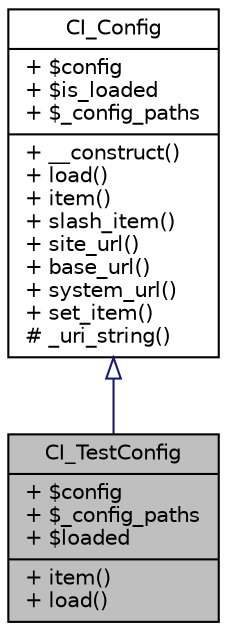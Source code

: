 digraph "CI_TestConfig"
{
 // LATEX_PDF_SIZE
  edge [fontname="Helvetica",fontsize="10",labelfontname="Helvetica",labelfontsize="10"];
  node [fontname="Helvetica",fontsize="10",shape=record];
  Node2 [label="{CI_TestConfig\n|+ $config\l+ $_config_paths\l+ $loaded\l|+ item()\l+ load()\l}",height=0.2,width=0.4,color="black", fillcolor="grey75", style="filled", fontcolor="black",tooltip=" "];
  Node3 -> Node2 [dir="back",color="midnightblue",fontsize="10",style="solid",arrowtail="onormal",fontname="Helvetica"];
  Node3 [label="{CI_Config\n|+ $config\l+ $is_loaded\l+ $_config_paths\l|+ __construct()\l+ load()\l+ item()\l+ slash_item()\l+ site_url()\l+ base_url()\l+ system_url()\l+ set_item()\l# _uri_string()\l}",height=0.2,width=0.4,color="black", fillcolor="white", style="filled",URL="$class_c_i___config.html",tooltip=" "];
}
